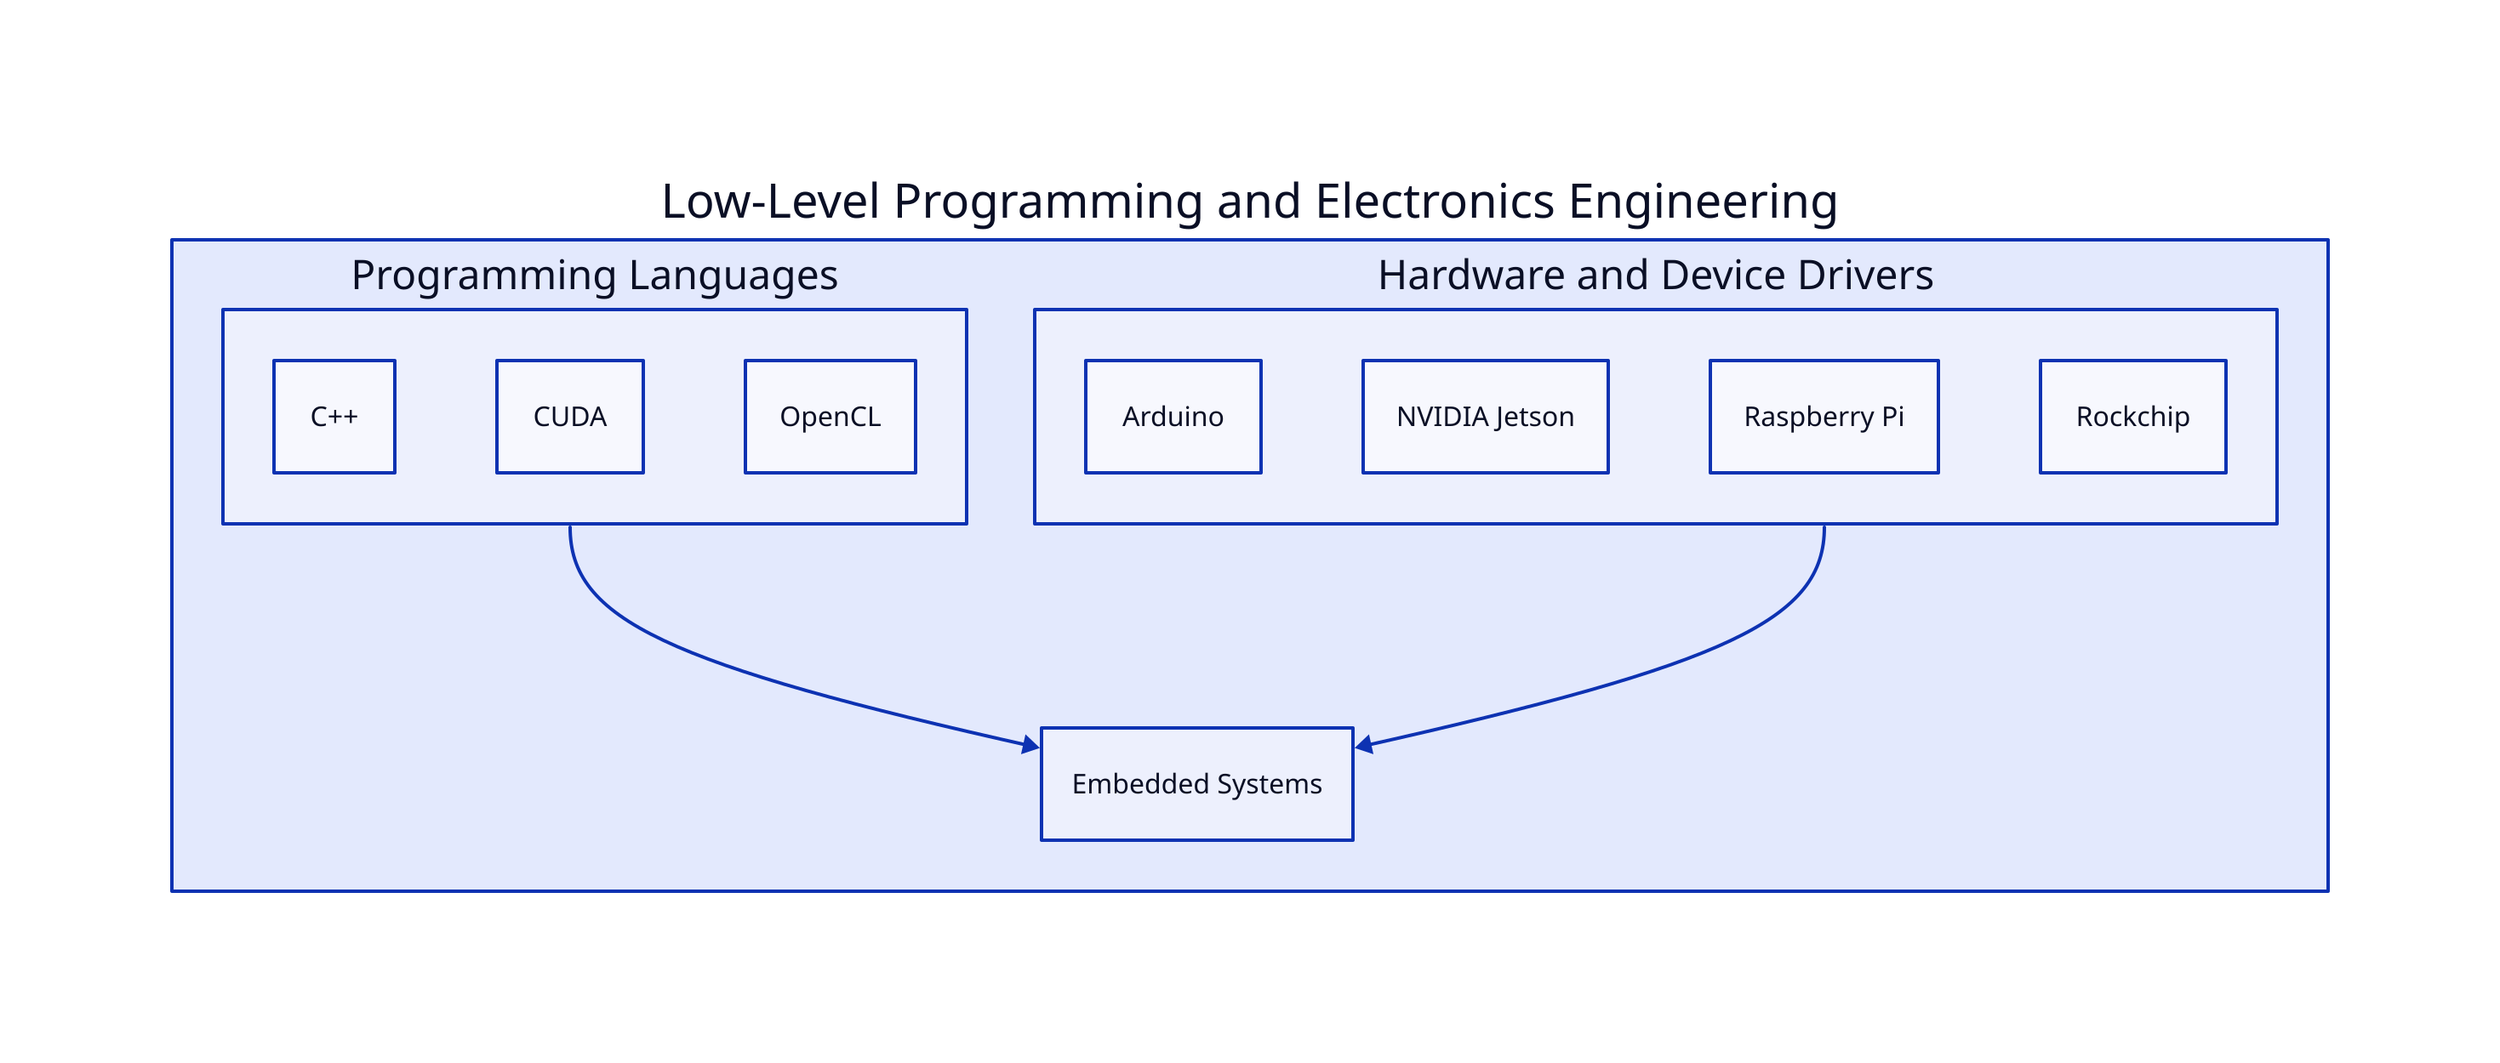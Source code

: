 
low_level_programming_electronics: {
    label: "Low-Level Programming and Electronics Engineering"
    programming_languages: {
      label: "Programming Languages"
      cpp: {
        label: "C++"
      }
      cuda: {
        label: "CUDA"
      }
      opencl: {
        label: "OpenCL"
      }
    }
    hardware_device_drivers: {
      label: "Hardware and Device Drivers"
      arduino: {
        label: "Arduino"
      }
      nvidia_jetson: {
        label: "NVIDIA Jetson"
      }
      raspberry_pi: {
        label: "Raspberry Pi"
      }
      rockchip: {
        label: "Rockchip"
      }
    }
    embedded_systems: {
      label: "Embedded Systems"
    }
    programming_languages -> embedded_systems
    hardware_device_drivers -> embedded_systems
  }
  